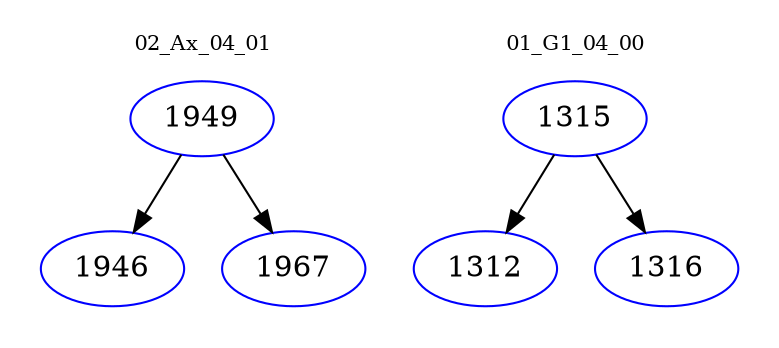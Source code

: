 digraph{
subgraph cluster_0 {
color = white
label = "02_Ax_04_01";
fontsize=10;
T0_1949 [label="1949", color="blue"]
T0_1949 -> T0_1946 [color="black"]
T0_1946 [label="1946", color="blue"]
T0_1949 -> T0_1967 [color="black"]
T0_1967 [label="1967", color="blue"]
}
subgraph cluster_1 {
color = white
label = "01_G1_04_00";
fontsize=10;
T1_1315 [label="1315", color="blue"]
T1_1315 -> T1_1312 [color="black"]
T1_1312 [label="1312", color="blue"]
T1_1315 -> T1_1316 [color="black"]
T1_1316 [label="1316", color="blue"]
}
}

